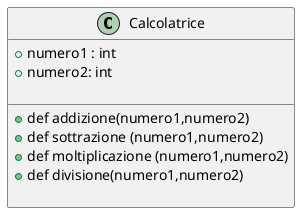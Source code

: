 @startuml a

class Calcolatrice {
    +numero1 : int
    +numero2: int

    __
    +def addizione(numero1,numero2)
    +def sottrazione (numero1,numero2)
    +def moltiplicazione (numero1,numero2)
    +def divisione(numero1,numero2)

}

@enduml